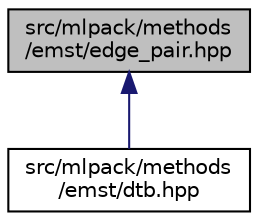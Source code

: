 digraph "src/mlpack/methods/emst/edge_pair.hpp"
{
  edge [fontname="Helvetica",fontsize="10",labelfontname="Helvetica",labelfontsize="10"];
  node [fontname="Helvetica",fontsize="10",shape=record];
  Node1 [label="src/mlpack/methods\l/emst/edge_pair.hpp",height=0.2,width=0.4,color="black", fillcolor="grey75", style="filled" fontcolor="black"];
  Node1 -> Node2 [dir="back",color="midnightblue",fontsize="10",style="solid",fontname="Helvetica"];
  Node2 [label="src/mlpack/methods\l/emst/dtb.hpp",height=0.2,width=0.4,color="black", fillcolor="white", style="filled",URL="$dtb_8hpp.html"];
}
